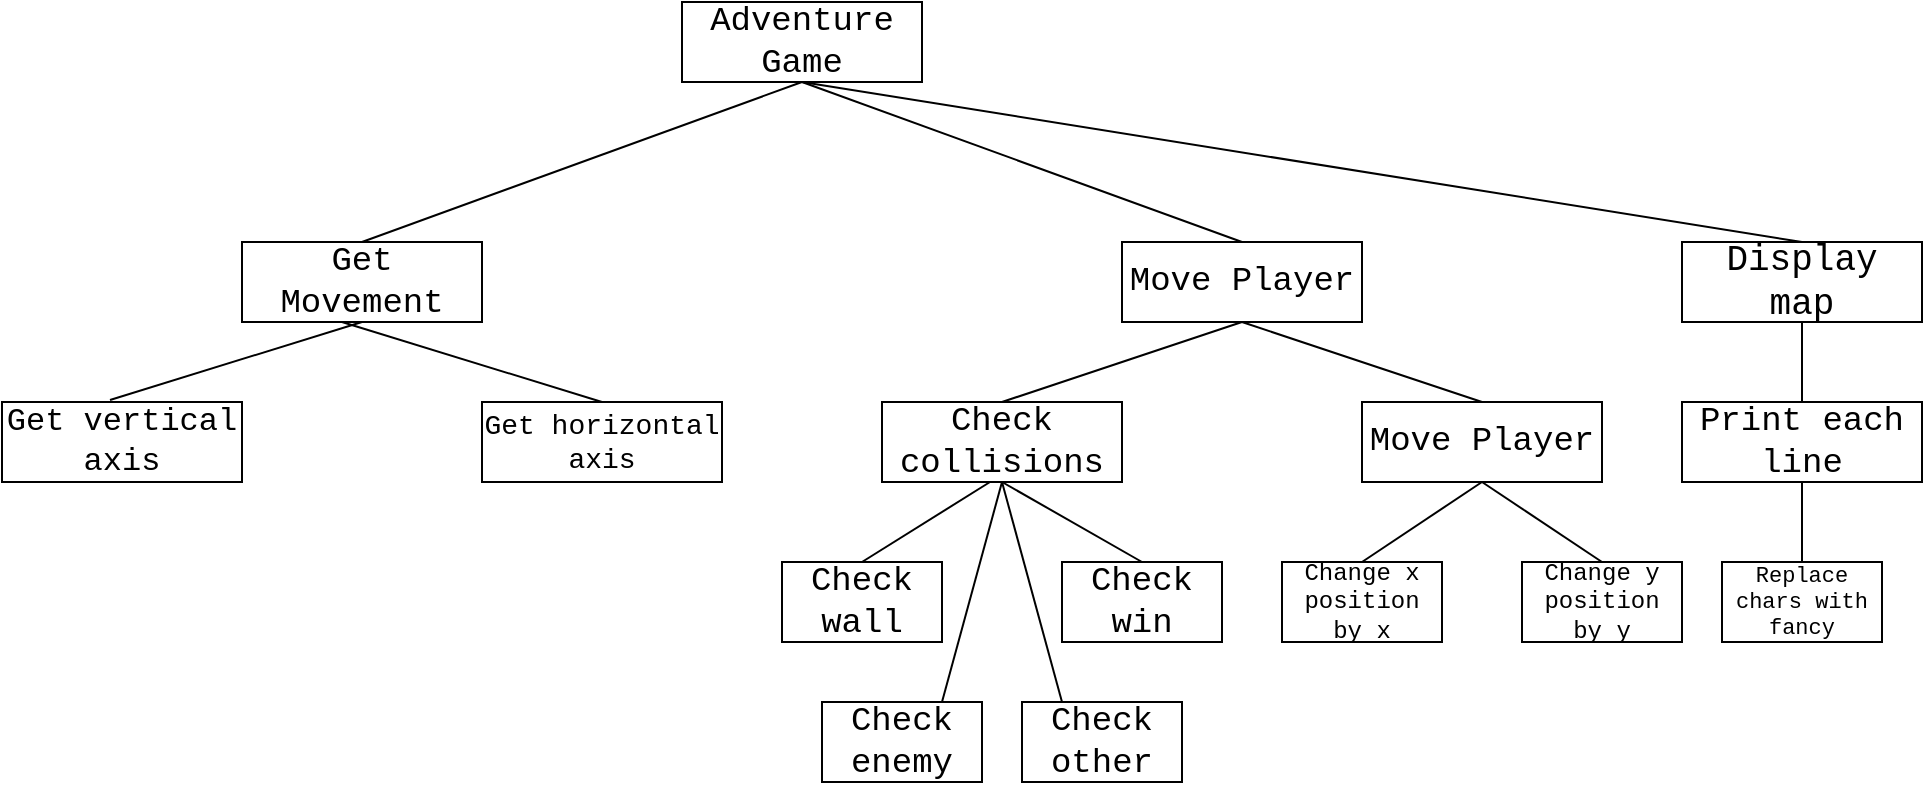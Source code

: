 <mxfile version="22.1.17" type="device">
  <diagram name="Page-1" id="M-o2IBnCFPvLG_mW4Qea">
    <mxGraphModel dx="1434" dy="782" grid="1" gridSize="10" guides="1" tooltips="1" connect="1" arrows="1" fold="1" page="1" pageScale="1" pageWidth="1200" pageHeight="1600" math="0" shadow="0">
      <root>
        <mxCell id="0" />
        <mxCell id="1" parent="0" />
        <mxCell id="mb3DZciCNYZfoAasAtpL-2" value="Adventure Game" style="rounded=0;whiteSpace=wrap;html=1;fontSize=17;fontFamily=Courier New;" parent="1" vertex="1">
          <mxGeometry x="340" width="120" height="40" as="geometry" />
        </mxCell>
        <mxCell id="mb3DZciCNYZfoAasAtpL-4" value="Get Movement" style="rounded=0;whiteSpace=wrap;html=1;fontFamily=Courier New;fontSize=17;" parent="1" vertex="1">
          <mxGeometry x="120" y="120" width="120" height="40" as="geometry" />
        </mxCell>
        <mxCell id="mb3DZciCNYZfoAasAtpL-5" value="" style="endArrow=none;html=1;rounded=0;entryX=0.5;entryY=1;entryDx=0;entryDy=0;exitX=0.5;exitY=0;exitDx=0;exitDy=0;" parent="1" source="mb3DZciCNYZfoAasAtpL-4" target="mb3DZciCNYZfoAasAtpL-2" edge="1">
          <mxGeometry width="50" height="50" relative="1" as="geometry">
            <mxPoint x="70" y="260" as="sourcePoint" />
            <mxPoint x="120" y="210" as="targetPoint" />
          </mxGeometry>
        </mxCell>
        <mxCell id="mb3DZciCNYZfoAasAtpL-7" value="Get vertical axis" style="rounded=0;whiteSpace=wrap;html=1;fontFamily=Courier New;fontSize=16;" parent="1" vertex="1">
          <mxGeometry y="200" width="120" height="40" as="geometry" />
        </mxCell>
        <mxCell id="mb3DZciCNYZfoAasAtpL-8" value="Get horizontal axis" style="rounded=0;whiteSpace=wrap;html=1;fontFamily=Courier New;fontSize=14;" parent="1" vertex="1">
          <mxGeometry x="240" y="200" width="120" height="40" as="geometry" />
        </mxCell>
        <mxCell id="mb3DZciCNYZfoAasAtpL-9" value="" style="endArrow=none;html=1;rounded=0;entryX=0.5;entryY=1;entryDx=0;entryDy=0;exitX=0.45;exitY=-0.025;exitDx=0;exitDy=0;exitPerimeter=0;" parent="1" source="mb3DZciCNYZfoAasAtpL-7" target="mb3DZciCNYZfoAasAtpL-4" edge="1">
          <mxGeometry width="50" height="50" relative="1" as="geometry">
            <mxPoint x="440" y="380" as="sourcePoint" />
            <mxPoint x="490" y="330" as="targetPoint" />
          </mxGeometry>
        </mxCell>
        <mxCell id="mb3DZciCNYZfoAasAtpL-10" value="" style="endArrow=none;html=1;rounded=0;entryX=0.5;entryY=0;entryDx=0;entryDy=0;" parent="1" target="mb3DZciCNYZfoAasAtpL-8" edge="1">
          <mxGeometry width="50" height="50" relative="1" as="geometry">
            <mxPoint x="170" y="160" as="sourcePoint" />
            <mxPoint x="490" y="330" as="targetPoint" />
          </mxGeometry>
        </mxCell>
        <mxCell id="mb3DZciCNYZfoAasAtpL-12" value="&lt;div&gt;Move Player&lt;/div&gt;" style="rounded=0;whiteSpace=wrap;html=1;fontFamily=Courier New;fontSize=17;" parent="1" vertex="1">
          <mxGeometry x="560" y="120" width="120" height="40" as="geometry" />
        </mxCell>
        <mxCell id="mb3DZciCNYZfoAasAtpL-13" value="Check collisions" style="rounded=0;whiteSpace=wrap;html=1;fontFamily=Courier New;fontSize=17;" parent="1" vertex="1">
          <mxGeometry x="440" y="200" width="120" height="40" as="geometry" />
        </mxCell>
        <mxCell id="mb3DZciCNYZfoAasAtpL-14" value="&lt;div&gt;Move Player&lt;/div&gt;" style="rounded=0;whiteSpace=wrap;html=1;fontFamily=Courier New;fontSize=17;" parent="1" vertex="1">
          <mxGeometry x="680" y="200" width="120" height="40" as="geometry" />
        </mxCell>
        <mxCell id="mb3DZciCNYZfoAasAtpL-15" value="" style="endArrow=none;html=1;rounded=0;entryX=0.5;entryY=0;entryDx=0;entryDy=0;exitX=0.5;exitY=1;exitDx=0;exitDy=0;" parent="1" source="mb3DZciCNYZfoAasAtpL-12" target="mb3DZciCNYZfoAasAtpL-13" edge="1">
          <mxGeometry width="50" height="50" relative="1" as="geometry">
            <mxPoint x="440" y="380" as="sourcePoint" />
            <mxPoint x="490" y="330" as="targetPoint" />
          </mxGeometry>
        </mxCell>
        <mxCell id="mb3DZciCNYZfoAasAtpL-16" value="" style="endArrow=none;html=1;rounded=0;entryX=0.5;entryY=1;entryDx=0;entryDy=0;exitX=0.5;exitY=0;exitDx=0;exitDy=0;" parent="1" source="mb3DZciCNYZfoAasAtpL-14" target="mb3DZciCNYZfoAasAtpL-12" edge="1">
          <mxGeometry width="50" height="50" relative="1" as="geometry">
            <mxPoint x="440" y="380" as="sourcePoint" />
            <mxPoint x="490" y="330" as="targetPoint" />
          </mxGeometry>
        </mxCell>
        <mxCell id="mb3DZciCNYZfoAasAtpL-17" value="" style="endArrow=none;html=1;rounded=0;entryX=0.5;entryY=1;entryDx=0;entryDy=0;exitX=0.5;exitY=0;exitDx=0;exitDy=0;" parent="1" source="mb3DZciCNYZfoAasAtpL-12" target="mb3DZciCNYZfoAasAtpL-2" edge="1">
          <mxGeometry width="50" height="50" relative="1" as="geometry">
            <mxPoint x="440" y="380" as="sourcePoint" />
            <mxPoint x="490" y="330" as="targetPoint" />
          </mxGeometry>
        </mxCell>
        <mxCell id="mb3DZciCNYZfoAasAtpL-20" value="&lt;div&gt;Check wall&lt;/div&gt;" style="rounded=0;whiteSpace=wrap;html=1;fontFamily=Courier New;fontSize=17;" parent="1" vertex="1">
          <mxGeometry x="390" y="280" width="80" height="40" as="geometry" />
        </mxCell>
        <mxCell id="mb3DZciCNYZfoAasAtpL-21" value="&lt;div&gt;Check enemy&lt;/div&gt;" style="rounded=0;whiteSpace=wrap;html=1;fontFamily=Courier New;fontSize=17;" parent="1" vertex="1">
          <mxGeometry x="410" y="350" width="80" height="40" as="geometry" />
        </mxCell>
        <mxCell id="mb3DZciCNYZfoAasAtpL-22" value="&lt;div&gt;Check win&lt;/div&gt;" style="rounded=0;whiteSpace=wrap;html=1;fontFamily=Courier New;fontSize=17;" parent="1" vertex="1">
          <mxGeometry x="530" y="280" width="80" height="40" as="geometry" />
        </mxCell>
        <mxCell id="mb3DZciCNYZfoAasAtpL-23" value="&lt;div&gt;Check other&lt;/div&gt;" style="rounded=0;whiteSpace=wrap;html=1;fontFamily=Courier New;fontSize=17;" parent="1" vertex="1">
          <mxGeometry x="510" y="350" width="80" height="40" as="geometry" />
        </mxCell>
        <mxCell id="mb3DZciCNYZfoAasAtpL-24" value="" style="endArrow=none;html=1;rounded=0;entryX=0.45;entryY=1;entryDx=0;entryDy=0;entryPerimeter=0;exitX=0.5;exitY=0;exitDx=0;exitDy=0;" parent="1" source="mb3DZciCNYZfoAasAtpL-20" target="mb3DZciCNYZfoAasAtpL-13" edge="1">
          <mxGeometry width="50" height="50" relative="1" as="geometry">
            <mxPoint x="440" y="320" as="sourcePoint" />
            <mxPoint x="490" y="270" as="targetPoint" />
          </mxGeometry>
        </mxCell>
        <mxCell id="mb3DZciCNYZfoAasAtpL-25" value="" style="endArrow=none;html=1;rounded=0;entryX=0.5;entryY=1;entryDx=0;entryDy=0;exitX=0.5;exitY=0;exitDx=0;exitDy=0;" parent="1" source="mb3DZciCNYZfoAasAtpL-22" target="mb3DZciCNYZfoAasAtpL-13" edge="1">
          <mxGeometry width="50" height="50" relative="1" as="geometry">
            <mxPoint x="440" y="320" as="sourcePoint" />
            <mxPoint x="490" y="270" as="targetPoint" />
          </mxGeometry>
        </mxCell>
        <mxCell id="mb3DZciCNYZfoAasAtpL-26" value="" style="endArrow=none;html=1;rounded=0;entryX=0.5;entryY=1;entryDx=0;entryDy=0;exitX=0.75;exitY=0;exitDx=0;exitDy=0;" parent="1" source="mb3DZciCNYZfoAasAtpL-21" target="mb3DZciCNYZfoAasAtpL-13" edge="1">
          <mxGeometry width="50" height="50" relative="1" as="geometry">
            <mxPoint x="440" y="320" as="sourcePoint" />
            <mxPoint x="490" y="270" as="targetPoint" />
          </mxGeometry>
        </mxCell>
        <mxCell id="mb3DZciCNYZfoAasAtpL-27" value="" style="endArrow=none;html=1;rounded=0;entryX=0.5;entryY=1;entryDx=0;entryDy=0;exitX=0.25;exitY=0;exitDx=0;exitDy=0;" parent="1" source="mb3DZciCNYZfoAasAtpL-23" target="mb3DZciCNYZfoAasAtpL-13" edge="1">
          <mxGeometry width="50" height="50" relative="1" as="geometry">
            <mxPoint x="440" y="320" as="sourcePoint" />
            <mxPoint x="490" y="270" as="targetPoint" />
          </mxGeometry>
        </mxCell>
        <mxCell id="mb3DZciCNYZfoAasAtpL-28" value="&lt;div style=&quot;font-size: 18px;&quot;&gt;Display map&lt;/div&gt;" style="rounded=0;whiteSpace=wrap;html=1;fontFamily=Courier New;fontSize=18;" parent="1" vertex="1">
          <mxGeometry x="840" y="120" width="120" height="40" as="geometry" />
        </mxCell>
        <mxCell id="mb3DZciCNYZfoAasAtpL-30" value="" style="endArrow=none;html=1;rounded=0;exitX=0.5;exitY=0;exitDx=0;exitDy=0;" parent="1" source="mb3DZciCNYZfoAasAtpL-28" edge="1">
          <mxGeometry width="50" height="50" relative="1" as="geometry">
            <mxPoint x="850" y="270" as="sourcePoint" />
            <mxPoint x="400" y="40" as="targetPoint" />
          </mxGeometry>
        </mxCell>
        <mxCell id="H5rAe8IUhhllkF65k6ZH-2" value="Change x position by x" style="rounded=0;whiteSpace=wrap;html=1;fontFamily=Courier New;" vertex="1" parent="1">
          <mxGeometry x="640" y="280" width="80" height="40" as="geometry" />
        </mxCell>
        <mxCell id="H5rAe8IUhhllkF65k6ZH-3" value="Change y position by y" style="rounded=0;whiteSpace=wrap;html=1;fontFamily=Courier New;" vertex="1" parent="1">
          <mxGeometry x="760" y="280" width="80" height="40" as="geometry" />
        </mxCell>
        <mxCell id="H5rAe8IUhhllkF65k6ZH-4" value="" style="endArrow=none;html=1;rounded=0;entryX=0.5;entryY=1;entryDx=0;entryDy=0;" edge="1" parent="1" target="mb3DZciCNYZfoAasAtpL-14">
          <mxGeometry width="50" height="50" relative="1" as="geometry">
            <mxPoint x="680" y="280" as="sourcePoint" />
            <mxPoint x="730" y="230" as="targetPoint" />
          </mxGeometry>
        </mxCell>
        <mxCell id="H5rAe8IUhhllkF65k6ZH-5" value="" style="endArrow=none;html=1;rounded=0;exitX=0.5;exitY=1;exitDx=0;exitDy=0;" edge="1" parent="1" source="mb3DZciCNYZfoAasAtpL-14">
          <mxGeometry width="50" height="50" relative="1" as="geometry">
            <mxPoint x="750" y="330" as="sourcePoint" />
            <mxPoint x="800" y="280" as="targetPoint" />
          </mxGeometry>
        </mxCell>
        <mxCell id="H5rAe8IUhhllkF65k6ZH-6" value="&lt;font style=&quot;font-size: 17px;&quot;&gt;Print each line&lt;br style=&quot;font-size: 17px;&quot;&gt;&lt;/font&gt;" style="rounded=0;whiteSpace=wrap;html=1;fontFamily=Courier New;fontSize=17;" vertex="1" parent="1">
          <mxGeometry x="840" y="200" width="120" height="40" as="geometry" />
        </mxCell>
        <mxCell id="H5rAe8IUhhllkF65k6ZH-7" value="Replace chars with fancy" style="rounded=0;whiteSpace=wrap;html=1;fontFamily=Courier New;fontSize=11;" vertex="1" parent="1">
          <mxGeometry x="860" y="280" width="80" height="40" as="geometry" />
        </mxCell>
        <mxCell id="H5rAe8IUhhllkF65k6ZH-8" value="" style="endArrow=none;html=1;rounded=0;" edge="1" parent="1" source="H5rAe8IUhhllkF65k6ZH-6">
          <mxGeometry width="50" height="50" relative="1" as="geometry">
            <mxPoint x="900" y="250" as="sourcePoint" />
            <mxPoint x="900" y="280" as="targetPoint" />
          </mxGeometry>
        </mxCell>
        <mxCell id="H5rAe8IUhhllkF65k6ZH-9" value="" style="endArrow=none;html=1;rounded=0;exitX=0.5;exitY=1;exitDx=0;exitDy=0;entryX=0.5;entryY=0;entryDx=0;entryDy=0;" edge="1" parent="1" source="mb3DZciCNYZfoAasAtpL-28" target="H5rAe8IUhhllkF65k6ZH-6">
          <mxGeometry width="50" height="50" relative="1" as="geometry">
            <mxPoint x="910" y="250" as="sourcePoint" />
            <mxPoint x="910" y="290" as="targetPoint" />
          </mxGeometry>
        </mxCell>
      </root>
    </mxGraphModel>
  </diagram>
</mxfile>
